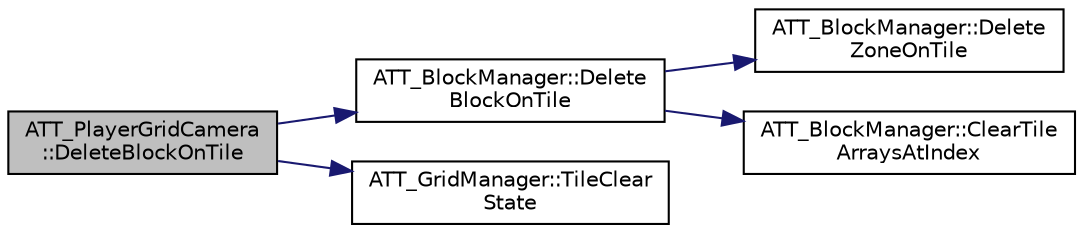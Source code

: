 digraph "ATT_PlayerGridCamera::DeleteBlockOnTile"
{
 // LATEX_PDF_SIZE
  edge [fontname="Helvetica",fontsize="10",labelfontname="Helvetica",labelfontsize="10"];
  node [fontname="Helvetica",fontsize="10",shape=record];
  rankdir="LR";
  Node27 [label="ATT_PlayerGridCamera\l::DeleteBlockOnTile",height=0.2,width=0.4,color="black", fillcolor="grey75", style="filled", fontcolor="black",tooltip="Calls DeleteBlockOnTile in BlockManager to delete the block or clear the zone a TileID."];
  Node27 -> Node28 [color="midnightblue",fontsize="10",style="solid",fontname="Helvetica"];
  Node28 [label="ATT_BlockManager::Delete\lBlockOnTile",height=0.2,width=0.4,color="black", fillcolor="white", style="filled",URL="$class_a_t_t___block_manager.html#a4389a110be093fdec1e1e56e847f93a5",tooltip="Delete block that owns the tile selected & clears all tiles that belonged to that block."];
  Node28 -> Node29 [color="midnightblue",fontsize="10",style="solid",fontname="Helvetica"];
  Node29 [label="ATT_BlockManager::Delete\lZoneOnTile",height=0.2,width=0.4,color="black", fillcolor="white", style="filled",URL="$class_a_t_t___block_manager.html#a90878ae6eacd58d3d256aa36da109f25",tooltip="Clears the tile of any zoneIDs."];
  Node28 -> Node30 [color="midnightblue",fontsize="10",style="solid",fontname="Helvetica"];
  Node30 [label="ATT_BlockManager::ClearTile\lArraysAtIndex",height=0.2,width=0.4,color="black", fillcolor="white", style="filled",URL="$class_a_t_t___block_manager.html#a93d498beaf84adad9978e38a3a40b9eb",tooltip="Clear any value in tile arrays at the specified index."];
  Node27 -> Node31 [color="midnightblue",fontsize="10",style="solid",fontname="Helvetica"];
  Node31 [label="ATT_GridManager::TileClear\lState",height=0.2,width=0.4,color="black", fillcolor="white", style="filled",URL="$class_a_t_t___grid_manager.html#a5bcea6c5c60adcfb537a996c0eede4a5",tooltip="Tile Effect - Reset all altered tiles to their original state."];
}
